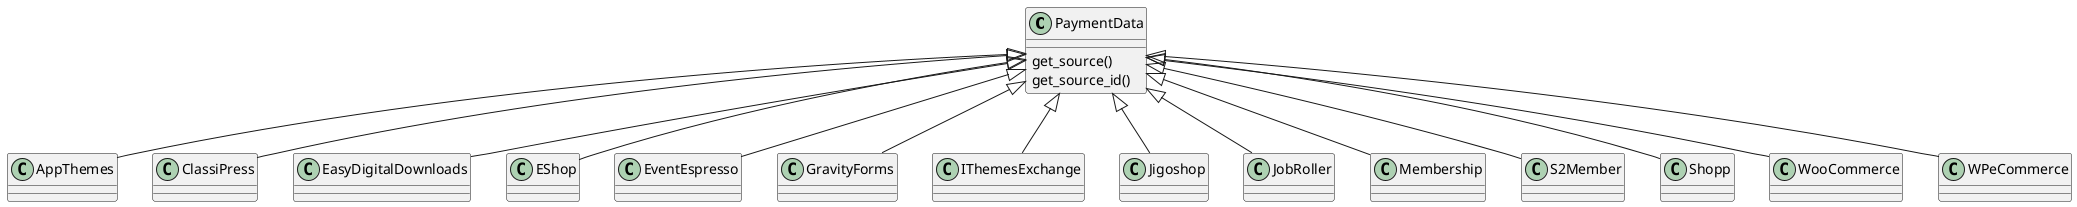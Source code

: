@startuml

class PaymentData {
	get_source()
	get_source_id()
}

PaymentData <|-- AppThemes
PaymentData <|-- ClassiPress
PaymentData <|-- EasyDigitalDownloads
PaymentData <|-- EShop
PaymentData <|-- EventEspresso
PaymentData <|-- GravityForms
PaymentData <|-- IThemesExchange
PaymentData <|-- Jigoshop
PaymentData <|-- JobRoller
PaymentData <|-- Membership
PaymentData <|-- S2Member
PaymentData <|-- Shopp
PaymentData <|-- WooCommerce
PaymentData <|-- WPeCommerce

@enduml